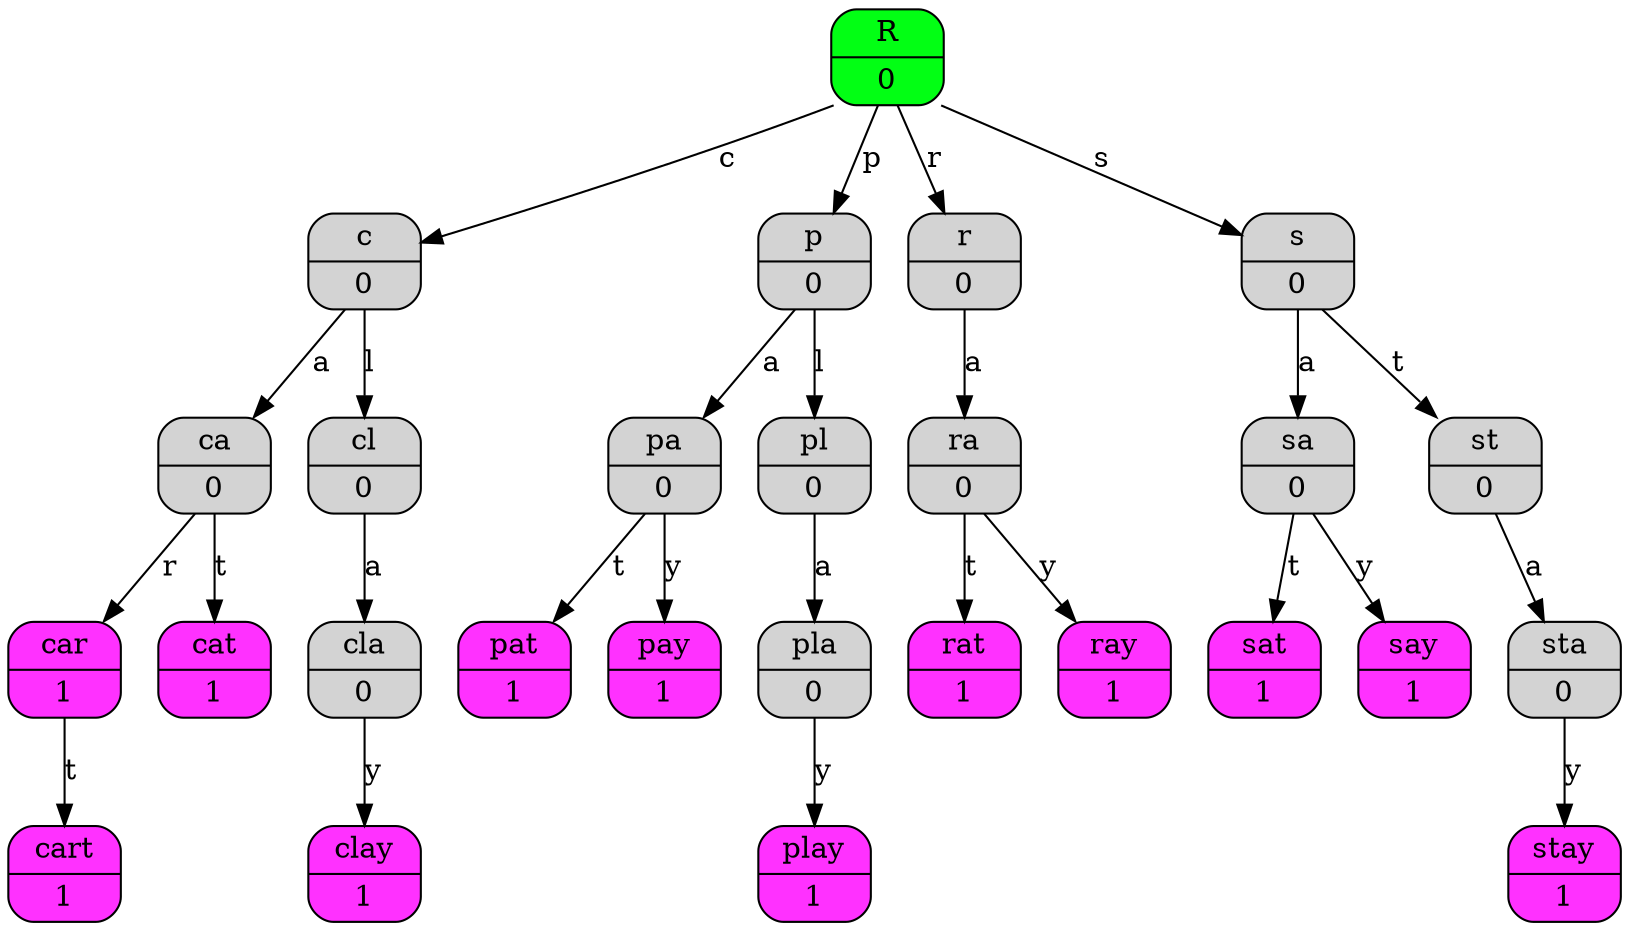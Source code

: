 digraph ll {
	node [shape=Mrecord];
	R[style=filled, fillcolor="#02ff14", label="{ <data> R | <ew> 0 }"];
	c[style=filled, fillcolor="", label="{ <data> c | <ew> 0 }"];
	ca[style=filled, fillcolor="", label="{ <data> ca | <ew> 0 }"];
	car[style=filled, fillcolor="#ff31ff", label="{ <data> car | <ew> 1 }"];
	cart[style=filled, fillcolor="#ff31ff", label="{ <data> cart | <ew> 1 }"];
	cat[style=filled, fillcolor="#ff31ff", label="{ <data> cat | <ew> 1 }"];
	cl[style=filled, fillcolor="", label="{ <data> cl | <ew> 0 }"];
	cla[style=filled, fillcolor="", label="{ <data> cla | <ew> 0 }"];
	clay[style=filled, fillcolor="#ff31ff", label="{ <data> clay | <ew> 1 }"];
	p[style=filled, fillcolor="", label="{ <data> p | <ew> 0 }"];
	pa[style=filled, fillcolor="", label="{ <data> pa | <ew> 0 }"];
	pat[style=filled, fillcolor="#ff31ff", label="{ <data> pat | <ew> 1 }"];
	pay[style=filled, fillcolor="#ff31ff", label="{ <data> pay | <ew> 1 }"];
	pl[style=filled, fillcolor="", label="{ <data> pl | <ew> 0 }"];
	pla[style=filled, fillcolor="", label="{ <data> pla | <ew> 0 }"];
	play[style=filled, fillcolor="#ff31ff", label="{ <data> play | <ew> 1 }"];
	r[style=filled, fillcolor="", label="{ <data> r | <ew> 0 }"];
	ra[style=filled, fillcolor="", label="{ <data> ra | <ew> 0 }"];
	rat[style=filled, fillcolor="#ff31ff", label="{ <data> rat | <ew> 1 }"];
	ray[style=filled, fillcolor="#ff31ff", label="{ <data> ray | <ew> 1 }"];
	s[style=filled, fillcolor="", label="{ <data> s | <ew> 0 }"];
	sa[style=filled, fillcolor="", label="{ <data> sa | <ew> 0 }"];
	sat[style=filled, fillcolor="#ff31ff", label="{ <data> sat | <ew> 1 }"];
	say[style=filled, fillcolor="#ff31ff", label="{ <data> say | <ew> 1 }"];
	st[style=filled, fillcolor="", label="{ <data> st | <ew> 0 }"];
	sta[style=filled, fillcolor="", label="{ <data> sta | <ew> 0 }"];
	stay[style=filled, fillcolor="#ff31ff", label="{ <data> stay | <ew> 1 }"];

	R:ew:c -> c [label=c];
	R:ew:c -> p [label=p];
	R:ew:c -> r [label=r];
	R:ew:c -> s [label=s];
	c:ew:c -> ca [label=a];
	c:ew:c -> cl [label=l];
	p:ew:c -> pa [label=a];
	p:ew:c -> pl [label=l];
	r:ew:c -> ra [label=a];
	s:ew:c -> sa [label=a];
	s:ew:c -> st [label=t];
	ca:ew:c -> car [label=r];
	ca:ew:c -> cat [label=t];
	cl:ew:c -> cla [label=a];
	pa:ew:c -> pat [label=t];
	pa:ew:c -> pay [label=y];
	pl:ew:c -> pla [label=a];
	ra:ew:c -> rat [label=t];
	ra:ew:c -> ray [label=y];
	sa:ew:c -> sat [label=t];
	sa:ew:c -> say [label=y];
	st:ew:c -> sta [label=a];
	car:ew:c -> cart [label=t];
	cla:ew:c -> clay [label=y];
	pla:ew:c -> play [label=y];
	sta:ew:c -> stay [label=y];
}